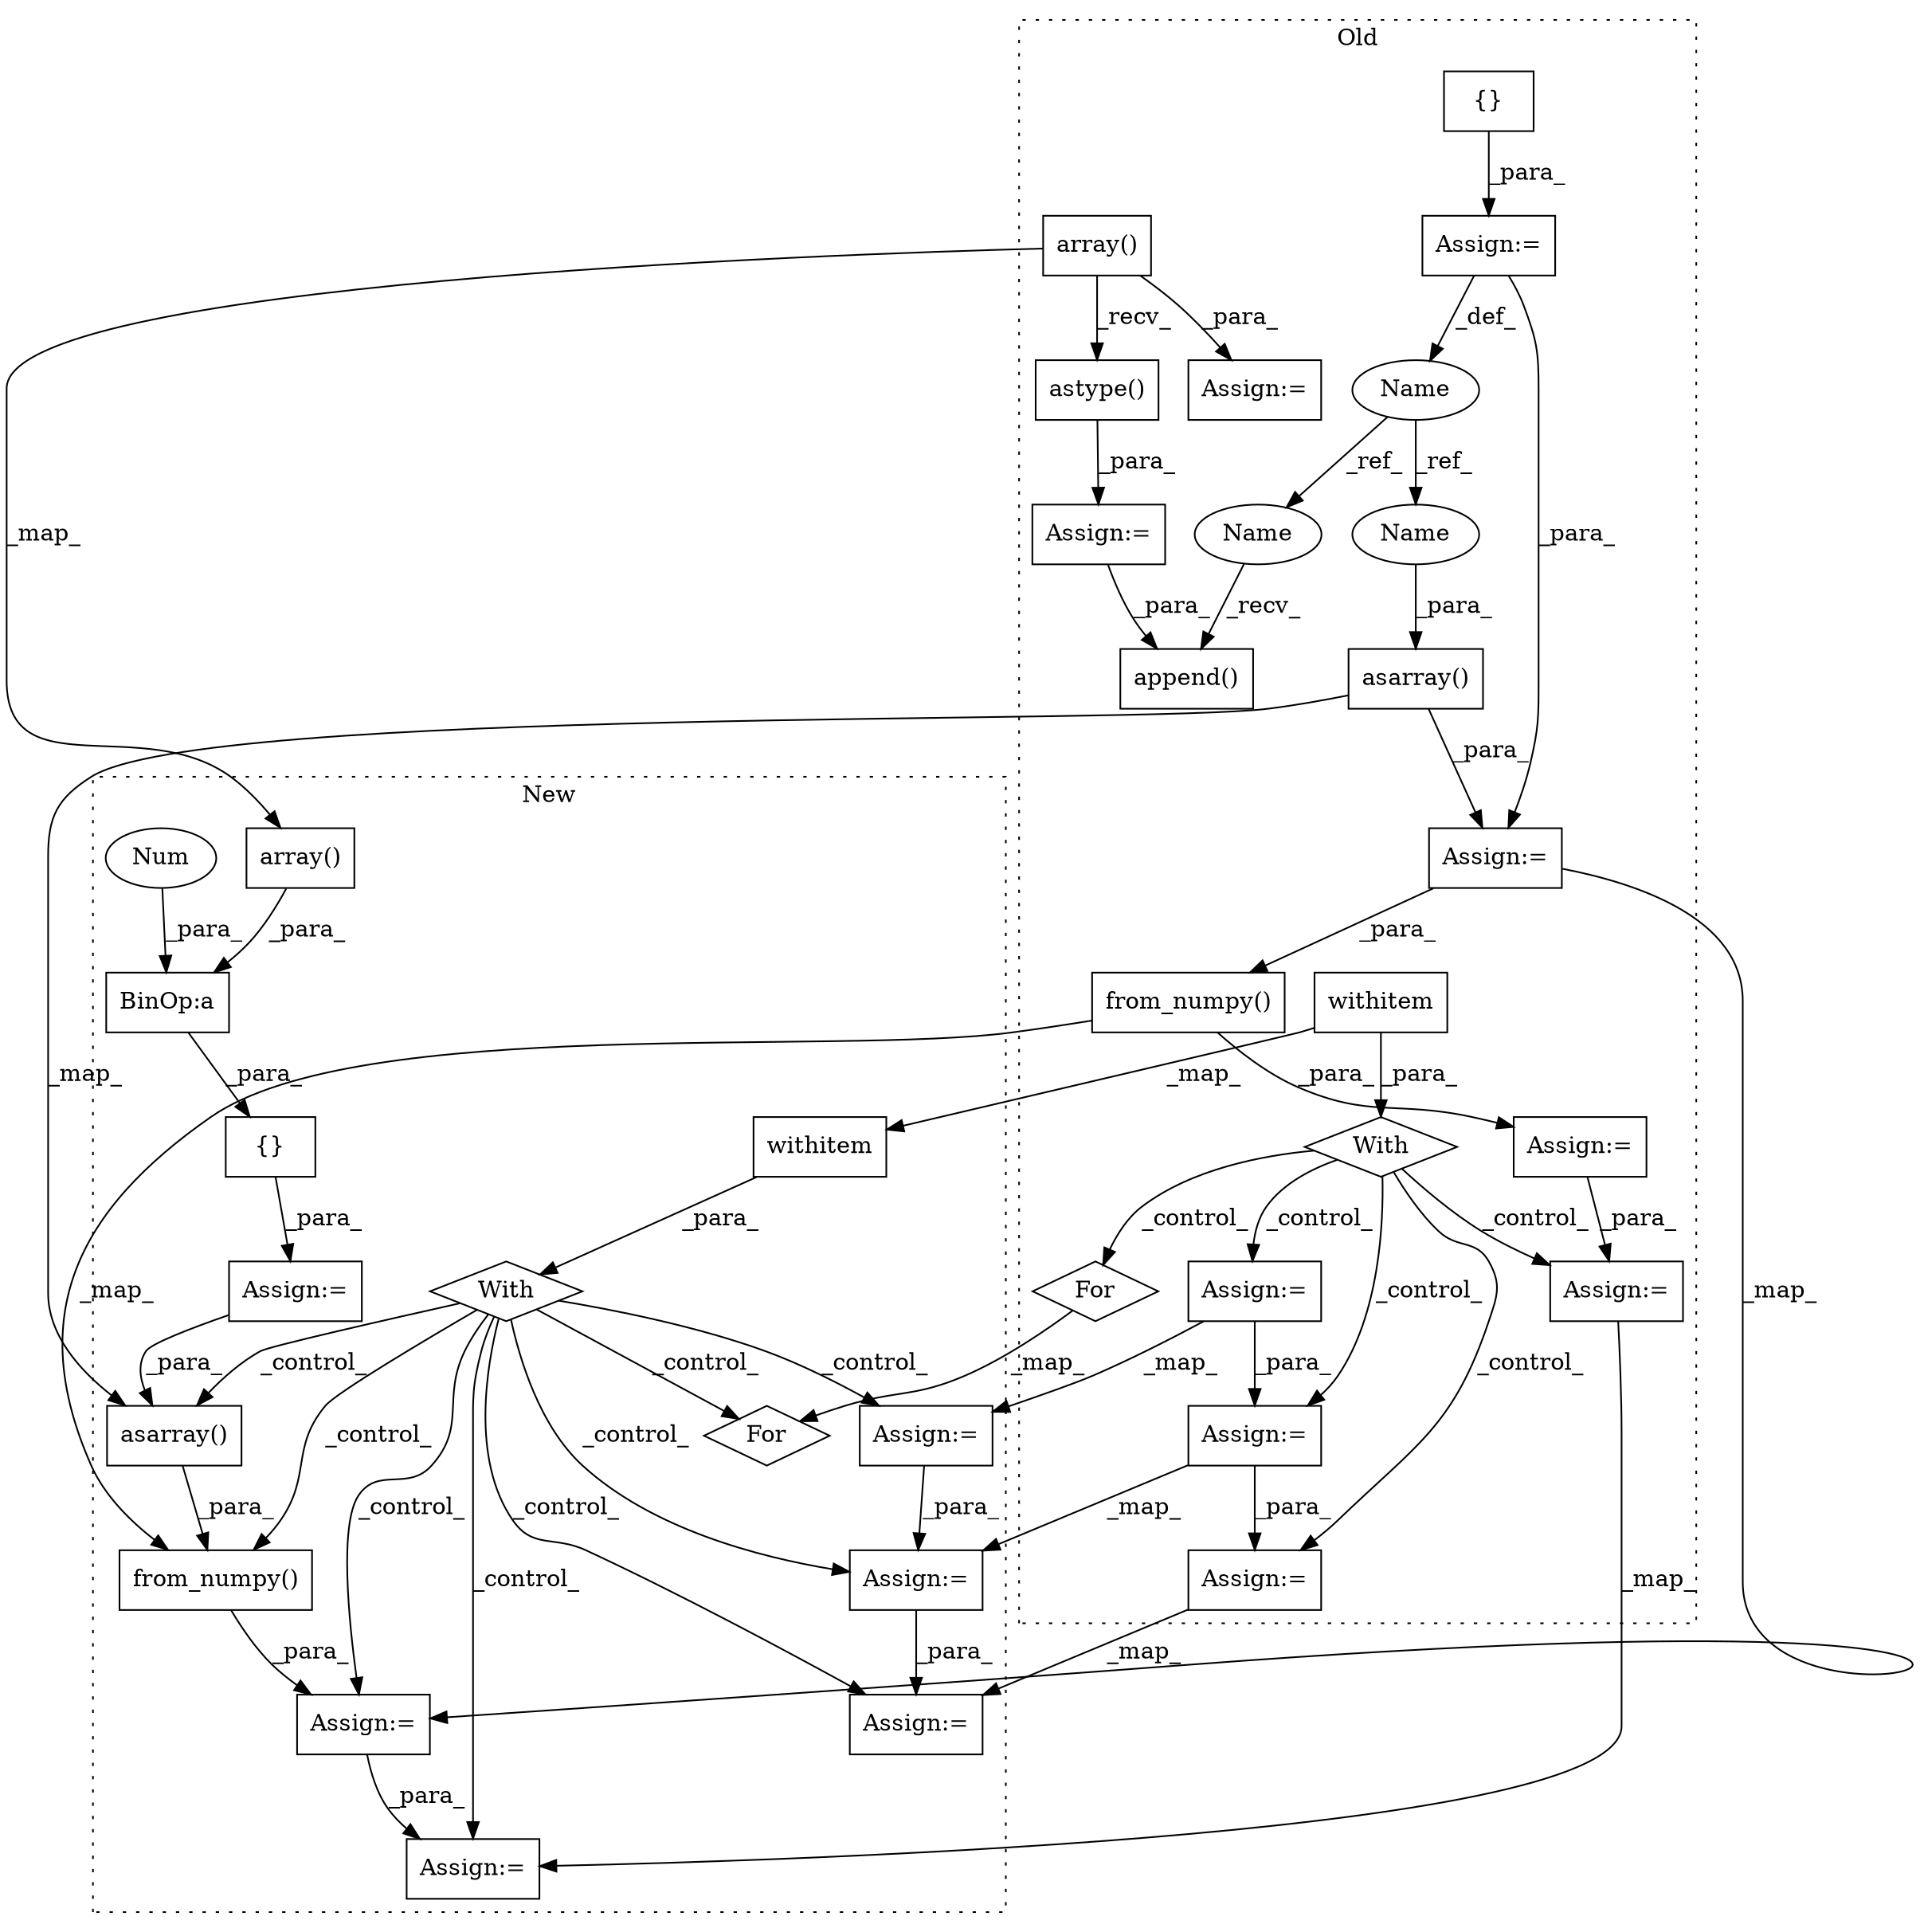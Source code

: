 digraph G {
subgraph cluster0 {
1 [label="append()" a="75" s="3922,3941" l="14,1" shape="box"];
3 [label="Assign:=" a="68" s="3907" l="3" shape="box"];
4 [label="{}" a="59" s="3910,3910" l="2,1" shape="box"];
5 [label="Assign:=" a="68" s="3997" l="3" shape="box"];
7 [label="Assign:=" a="68" s="4145" l="3" shape="box"];
9 [label="With" a="39" s="4103,4113" l="5,25" shape="diamond"];
11 [label="withitem" a="49" s="4108" l="5" shape="box"];
13 [label="array()" a="75" s="3740,3757" l="9,20" shape="box"];
15 [label="asarray()" a="75" s="3963,3980" l="11,1" shape="box"];
17 [label="astype()" a="75" s="3867,3890" l="13,1" shape="box"];
18 [label="from_numpy()" a="75" s="4000,4023" l="17,1" shape="box"];
20 [label="Name" a="87" s="3901" l="6" shape="ellipse"];
22 [label="For" a="107" s="4208,4225" l="4,19" shape="diamond"];
24 [label="Assign:=" a="68" s="3792" l="4" shape="box"];
25 [label="Assign:=" a="68" s="3864" l="3" shape="box"];
28 [label="Assign:=" a="68" s="3960" l="3" shape="box"];
29 [label="Assign:=" a="68" s="4316" l="3" shape="box"];
32 [label="Assign:=" a="68" s="4374" l="3" shape="box"];
34 [label="Assign:=" a="68" s="4189" l="3" shape="box"];
35 [label="Name" a="87" s="3974" l="6" shape="ellipse"];
36 [label="Name" a="87" s="3922" l="6" shape="ellipse"];
label = "Old";
style="dotted";
}
subgraph cluster1 {
2 [label="With" a="39" s="4755,4765" l="5,25" shape="diamond"];
6 [label="Assign:=" a="68" s="5103" l="3" shape="box"];
8 [label="{}" a="59" s="4736,4742" l="1,0" shape="box"];
10 [label="withitem" a="49" s="4760" l="5" shape="box"];
12 [label="BinOp:a" a="82" s="4494" l="3" shape="box"];
14 [label="array()" a="75" s="4457,4474" l="9,20" shape="box"];
16 [label="asarray()" a="75" s="4816,4833" l="11,1" shape="box"];
19 [label="from_numpy()" a="75" s="4799,4834" l="17,1" shape="box"];
21 [label="For" a="107" s="5166,5183" l="4,19" shape="diamond"];
23 [label="Num" a="76" s="4497" l="5" shape="ellipse"];
26 [label="Assign:=" a="68" s="4733" l="3" shape="box"];
27 [label="Assign:=" a="68" s="4796" l="3" shape="box"];
30 [label="Assign:=" a="68" s="5474" l="3" shape="box"];
31 [label="Assign:=" a="68" s="5532" l="3" shape="box"];
33 [label="Assign:=" a="68" s="5147" l="3" shape="box"];
label = "New";
style="dotted";
}
2 -> 33 [label="_control_"];
2 -> 6 [label="_control_"];
2 -> 27 [label="_control_"];
2 -> 31 [label="_control_"];
2 -> 19 [label="_control_"];
2 -> 21 [label="_control_"];
2 -> 30 [label="_control_"];
2 -> 16 [label="_control_"];
3 -> 28 [label="_para_"];
3 -> 20 [label="_def_"];
4 -> 3 [label="_para_"];
5 -> 7 [label="_para_"];
7 -> 6 [label="_map_"];
8 -> 26 [label="_para_"];
9 -> 29 [label="_control_"];
9 -> 7 [label="_control_"];
9 -> 32 [label="_control_"];
9 -> 34 [label="_control_"];
9 -> 22 [label="_control_"];
10 -> 2 [label="_para_"];
11 -> 10 [label="_map_"];
11 -> 9 [label="_para_"];
12 -> 8 [label="_para_"];
13 -> 14 [label="_map_"];
13 -> 17 [label="_recv_"];
13 -> 24 [label="_para_"];
14 -> 12 [label="_para_"];
15 -> 16 [label="_map_"];
15 -> 28 [label="_para_"];
16 -> 19 [label="_para_"];
17 -> 25 [label="_para_"];
18 -> 5 [label="_para_"];
18 -> 19 [label="_map_"];
19 -> 27 [label="_para_"];
20 -> 36 [label="_ref_"];
20 -> 35 [label="_ref_"];
22 -> 21 [label="_map_"];
23 -> 12 [label="_para_"];
25 -> 1 [label="_para_"];
26 -> 16 [label="_para_"];
27 -> 6 [label="_para_"];
28 -> 18 [label="_para_"];
28 -> 27 [label="_map_"];
29 -> 30 [label="_map_"];
29 -> 32 [label="_para_"];
30 -> 31 [label="_para_"];
32 -> 31 [label="_map_"];
33 -> 30 [label="_para_"];
34 -> 29 [label="_para_"];
34 -> 33 [label="_map_"];
35 -> 15 [label="_para_"];
36 -> 1 [label="_recv_"];
}